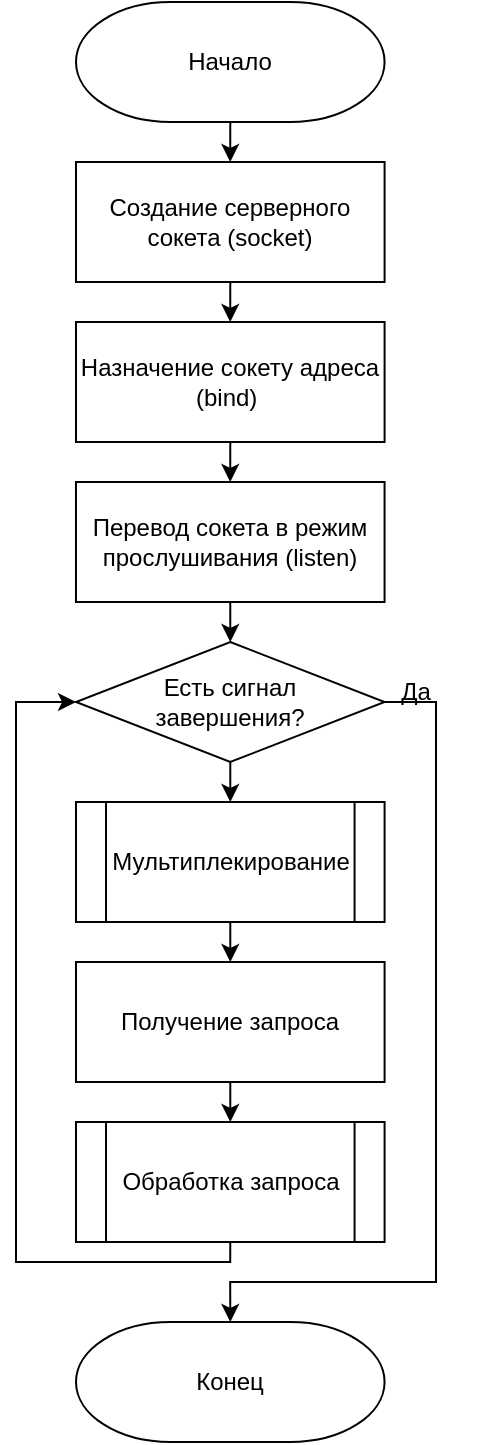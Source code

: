 <mxfile version="22.1.11" type="device" pages="2">
  <diagram name="Страница — 1" id="-D4-r2ETy_QLP-3sjfiQ">
    <mxGraphModel dx="880" dy="468" grid="1" gridSize="10" guides="1" tooltips="1" connect="1" arrows="1" fold="1" page="1" pageScale="1" pageWidth="827" pageHeight="1169" math="0" shadow="0">
      <root>
        <mxCell id="0" />
        <mxCell id="1" parent="0" />
        <mxCell id="HUv3qI3QcxO2FHqCol3O-12" style="edgeStyle=orthogonalEdgeStyle;rounded=0;orthogonalLoop=1;jettySize=auto;html=1;exitX=0.5;exitY=1;exitDx=0;exitDy=0;exitPerimeter=0;" parent="1" source="HUv3qI3QcxO2FHqCol3O-1" target="HUv3qI3QcxO2FHqCol3O-2" edge="1">
          <mxGeometry relative="1" as="geometry" />
        </mxCell>
        <mxCell id="HUv3qI3QcxO2FHqCol3O-1" value="Начало" style="strokeWidth=1;html=1;shape=mxgraph.flowchart.terminator;whiteSpace=wrap;spacingTop=0;aspect=fixed;strokeColor=default;" parent="1" vertex="1">
          <mxGeometry x="220" y="50" width="154.29" height="60" as="geometry" />
        </mxCell>
        <mxCell id="uCDWcNxH2wLMFYud2-rf-2" style="edgeStyle=orthogonalEdgeStyle;rounded=0;orthogonalLoop=1;jettySize=auto;html=1;exitX=0.5;exitY=1;exitDx=0;exitDy=0;" parent="1" source="HUv3qI3QcxO2FHqCol3O-2" target="HUv3qI3QcxO2FHqCol3O-4" edge="1">
          <mxGeometry relative="1" as="geometry" />
        </mxCell>
        <mxCell id="HUv3qI3QcxO2FHqCol3O-2" value="Создание серверного сокета (socket)" style="rounded=0;whiteSpace=wrap;html=1;spacingTop=0;aspect=fixed;" parent="1" vertex="1">
          <mxGeometry x="220" y="130" width="154.29" height="60" as="geometry" />
        </mxCell>
        <mxCell id="HUv3qI3QcxO2FHqCol3O-15" style="edgeStyle=orthogonalEdgeStyle;rounded=0;orthogonalLoop=1;jettySize=auto;html=1;exitX=0.5;exitY=1;exitDx=0;exitDy=0;" parent="1" source="HUv3qI3QcxO2FHqCol3O-4" target="HUv3qI3QcxO2FHqCol3O-5" edge="1">
          <mxGeometry relative="1" as="geometry" />
        </mxCell>
        <mxCell id="HUv3qI3QcxO2FHqCol3O-4" value="Назначение сокету адреса (bind)&amp;nbsp;" style="rounded=0;whiteSpace=wrap;html=1;spacingTop=0;aspect=fixed;" parent="1" vertex="1">
          <mxGeometry x="220" y="210" width="154.29" height="60" as="geometry" />
        </mxCell>
        <mxCell id="uCDWcNxH2wLMFYud2-rf-4" style="edgeStyle=orthogonalEdgeStyle;rounded=0;orthogonalLoop=1;jettySize=auto;html=1;exitX=0.5;exitY=1;exitDx=0;exitDy=0;entryX=0.5;entryY=0;entryDx=0;entryDy=0;" parent="1" source="HUv3qI3QcxO2FHqCol3O-5" target="HUv3qI3QcxO2FHqCol3O-6" edge="1">
          <mxGeometry relative="1" as="geometry" />
        </mxCell>
        <mxCell id="HUv3qI3QcxO2FHqCol3O-5" value="Перевод сокета в режим прослушивания (listen)" style="rounded=0;whiteSpace=wrap;html=1;spacingTop=0;aspect=fixed;" parent="1" vertex="1">
          <mxGeometry x="219.99" y="290" width="154.29" height="60" as="geometry" />
        </mxCell>
        <mxCell id="HUv3qI3QcxO2FHqCol3O-17" style="edgeStyle=orthogonalEdgeStyle;rounded=0;orthogonalLoop=1;jettySize=auto;html=1;exitX=0.5;exitY=1;exitDx=0;exitDy=0;entryX=0.5;entryY=0;entryDx=0;entryDy=0;" parent="1" source="HUv3qI3QcxO2FHqCol3O-6" target="HUv3qI3QcxO2FHqCol3O-8" edge="1">
          <mxGeometry relative="1" as="geometry" />
        </mxCell>
        <mxCell id="HUv3qI3QcxO2FHqCol3O-6" value="&lt;font style=&quot;font-size: 12px;&quot;&gt;Есть сигнал&lt;br&gt;завершения?&lt;/font&gt;" style="rhombus;whiteSpace=wrap;html=1;spacingTop=0;aspect=fixed;" parent="1" vertex="1">
          <mxGeometry x="220" y="370" width="154.29" height="60" as="geometry" />
        </mxCell>
        <mxCell id="HUv3qI3QcxO2FHqCol3O-18" style="edgeStyle=orthogonalEdgeStyle;rounded=0;orthogonalLoop=1;jettySize=auto;html=1;exitX=0.5;exitY=1;exitDx=0;exitDy=0;entryX=0.5;entryY=0;entryDx=0;entryDy=0;" parent="1" source="HUv3qI3QcxO2FHqCol3O-8" target="HUv3qI3QcxO2FHqCol3O-10" edge="1">
          <mxGeometry relative="1" as="geometry" />
        </mxCell>
        <mxCell id="HUv3qI3QcxO2FHqCol3O-8" value="Мультиплекирование" style="shape=process;whiteSpace=wrap;html=1;backgroundOutline=1;spacingTop=0;aspect=fixed;" parent="1" vertex="1">
          <mxGeometry x="220" y="450" width="154.29" height="60" as="geometry" />
        </mxCell>
        <mxCell id="HUv3qI3QcxO2FHqCol3O-22" style="edgeStyle=orthogonalEdgeStyle;rounded=0;orthogonalLoop=1;jettySize=auto;html=1;exitX=0.5;exitY=1;exitDx=0;exitDy=0;entryX=0;entryY=0.5;entryDx=0;entryDy=0;" parent="1" source="HUv3qI3QcxO2FHqCol3O-9" target="HUv3qI3QcxO2FHqCol3O-6" edge="1">
          <mxGeometry relative="1" as="geometry">
            <Array as="points">
              <mxPoint x="297" y="680" />
              <mxPoint x="190" y="680" />
              <mxPoint x="190" y="400" />
            </Array>
          </mxGeometry>
        </mxCell>
        <mxCell id="HUv3qI3QcxO2FHqCol3O-9" value="Обработка запроса" style="shape=process;whiteSpace=wrap;html=1;backgroundOutline=1;spacingTop=0;aspect=fixed;" parent="1" vertex="1">
          <mxGeometry x="220" y="610" width="154.29" height="60" as="geometry" />
        </mxCell>
        <mxCell id="HUv3qI3QcxO2FHqCol3O-19" style="edgeStyle=orthogonalEdgeStyle;rounded=0;orthogonalLoop=1;jettySize=auto;html=1;exitX=0.5;exitY=1;exitDx=0;exitDy=0;entryX=0.5;entryY=0;entryDx=0;entryDy=0;" parent="1" source="HUv3qI3QcxO2FHqCol3O-10" target="HUv3qI3QcxO2FHqCol3O-9" edge="1">
          <mxGeometry relative="1" as="geometry" />
        </mxCell>
        <mxCell id="HUv3qI3QcxO2FHqCol3O-10" value="Получение запроса" style="rounded=0;whiteSpace=wrap;html=1;spacingTop=0;aspect=fixed;" parent="1" vertex="1">
          <mxGeometry x="220" y="530" width="154.29" height="60" as="geometry" />
        </mxCell>
        <mxCell id="HUv3qI3QcxO2FHqCol3O-11" value="Конец" style="strokeWidth=1;html=1;shape=mxgraph.flowchart.terminator;whiteSpace=wrap;spacingTop=0;aspect=fixed;" parent="1" vertex="1">
          <mxGeometry x="220" y="710" width="154.29" height="60" as="geometry" />
        </mxCell>
        <mxCell id="HUv3qI3QcxO2FHqCol3O-21" style="edgeStyle=orthogonalEdgeStyle;rounded=0;orthogonalLoop=1;jettySize=auto;html=1;exitX=1;exitY=0.5;exitDx=0;exitDy=0;entryX=0.5;entryY=0;entryDx=0;entryDy=0;entryPerimeter=0;" parent="1" source="HUv3qI3QcxO2FHqCol3O-6" target="HUv3qI3QcxO2FHqCol3O-11" edge="1">
          <mxGeometry relative="1" as="geometry">
            <Array as="points">
              <mxPoint x="400" y="400" />
              <mxPoint x="400" y="690" />
              <mxPoint x="297" y="690" />
            </Array>
          </mxGeometry>
        </mxCell>
        <mxCell id="HUv3qI3QcxO2FHqCol3O-23" value="Да" style="text;html=1;strokeColor=none;fillColor=none;align=center;verticalAlign=middle;whiteSpace=wrap;rounded=0;" parent="1" vertex="1">
          <mxGeometry x="360" y="380" width="60" height="30" as="geometry" />
        </mxCell>
      </root>
    </mxGraphModel>
  </diagram>
  <diagram id="r2W_-dUEHmK5q-7LRHqQ" name="Страница — 2">
    <mxGraphModel dx="880" dy="468" grid="1" gridSize="10" guides="1" tooltips="1" connect="1" arrows="1" fold="1" page="1" pageScale="1" pageWidth="827" pageHeight="1169" math="0" shadow="0">
      <root>
        <mxCell id="0" />
        <mxCell id="1" parent="0" />
        <mxCell id="3hstmNYJIqmNNtgugE5O-1" style="edgeStyle=orthogonalEdgeStyle;rounded=0;orthogonalLoop=1;jettySize=auto;html=1;exitX=0.5;exitY=1;exitDx=0;exitDy=0;exitPerimeter=0;" parent="1" source="3hstmNYJIqmNNtgugE5O-2" target="3hstmNYJIqmNNtgugE5O-4" edge="1">
          <mxGeometry relative="1" as="geometry" />
        </mxCell>
        <mxCell id="3hstmNYJIqmNNtgugE5O-2" value="Начало" style="strokeWidth=1;html=1;shape=mxgraph.flowchart.terminator;whiteSpace=wrap;spacingTop=0;aspect=fixed;strokeColor=default;" parent="1" vertex="1">
          <mxGeometry x="220" y="50" width="154.29" height="60" as="geometry" />
        </mxCell>
        <mxCell id="3hstmNYJIqmNNtgugE5O-20" style="edgeStyle=orthogonalEdgeStyle;rounded=0;orthogonalLoop=1;jettySize=auto;html=1;exitX=0.5;exitY=1;exitDx=0;exitDy=0;" parent="1" source="3hstmNYJIqmNNtgugE5O-4" target="3hstmNYJIqmNNtgugE5O-10" edge="1">
          <mxGeometry relative="1" as="geometry" />
        </mxCell>
        <mxCell id="3hstmNYJIqmNNtgugE5O-4" value="Создание пула потоков (pthread_create)" style="rounded=0;whiteSpace=wrap;html=1;spacingTop=0;aspect=fixed;" parent="1" vertex="1">
          <mxGeometry x="220" y="130" width="154.29" height="60" as="geometry" />
        </mxCell>
        <mxCell id="3hstmNYJIqmNNtgugE5O-28" style="edgeStyle=orthogonalEdgeStyle;rounded=0;orthogonalLoop=1;jettySize=auto;html=1;exitX=1;exitY=0.5;exitDx=0;exitDy=0;entryX=0.5;entryY=0;entryDx=0;entryDy=0;" parent="1" source="3hstmNYJIqmNNtgugE5O-10" target="3hstmNYJIqmNNtgugE5O-22" edge="1">
          <mxGeometry relative="1" as="geometry">
            <Array as="points">
              <mxPoint x="394" y="240" />
              <mxPoint x="394" y="610" />
              <mxPoint x="297" y="610" />
            </Array>
          </mxGeometry>
        </mxCell>
        <mxCell id="BHH1dOMwADtX7YsdqRWn-1" style="edgeStyle=orthogonalEdgeStyle;rounded=0;orthogonalLoop=1;jettySize=auto;html=1;exitX=0.5;exitY=1;exitDx=0;exitDy=0;entryX=0.5;entryY=0;entryDx=0;entryDy=0;" edge="1" parent="1" source="3hstmNYJIqmNNtgugE5O-10" target="3hstmNYJIqmNNtgugE5O-16">
          <mxGeometry relative="1" as="geometry" />
        </mxCell>
        <mxCell id="3hstmNYJIqmNNtgugE5O-10" value="&lt;font style=&quot;font-size: 12px;&quot;&gt;Есть сигнал&lt;br&gt;завершения?&lt;/font&gt;" style="rhombus;whiteSpace=wrap;html=1;spacingTop=0;aspect=fixed;" parent="1" vertex="1">
          <mxGeometry x="220" y="210" width="154.29" height="60" as="geometry" />
        </mxCell>
        <mxCell id="BHH1dOMwADtX7YsdqRWn-5" style="edgeStyle=orthogonalEdgeStyle;rounded=0;orthogonalLoop=1;jettySize=auto;html=1;exitX=0.5;exitY=1;exitDx=0;exitDy=0;" edge="1" parent="1" source="3hstmNYJIqmNNtgugE5O-14" target="3hstmNYJIqmNNtgugE5O-25">
          <mxGeometry relative="1" as="geometry" />
        </mxCell>
        <mxCell id="3hstmNYJIqmNNtgugE5O-14" value="Обработка запроса потоком" style="shape=process;whiteSpace=wrap;html=1;backgroundOutline=1;spacingTop=0;aspect=fixed;" parent="1" vertex="1">
          <mxGeometry x="220" y="440" width="154.29" height="60" as="geometry" />
        </mxCell>
        <mxCell id="BHH1dOMwADtX7YsdqRWn-2" style="edgeStyle=orthogonalEdgeStyle;rounded=0;orthogonalLoop=1;jettySize=auto;html=1;exitX=0.5;exitY=1;exitDx=0;exitDy=0;" edge="1" parent="1" source="3hstmNYJIqmNNtgugE5O-16" target="3hstmNYJIqmNNtgugE5O-23">
          <mxGeometry relative="1" as="geometry" />
        </mxCell>
        <mxCell id="3hstmNYJIqmNNtgugE5O-16" value="Ожидание задания для выполнения" style="rounded=0;whiteSpace=wrap;html=1;spacingTop=0;aspect=fixed;" parent="1" vertex="1">
          <mxGeometry x="220" y="280" width="154.29" height="60" as="geometry" />
        </mxCell>
        <mxCell id="3hstmNYJIqmNNtgugE5O-17" value="Конец" style="strokeWidth=1;html=1;shape=mxgraph.flowchart.terminator;whiteSpace=wrap;spacingTop=0;aspect=fixed;" parent="1" vertex="1">
          <mxGeometry x="220" y="700" width="154.29" height="60" as="geometry" />
        </mxCell>
        <mxCell id="3hstmNYJIqmNNtgugE5O-19" value="Да" style="text;html=1;strokeColor=none;fillColor=none;align=center;verticalAlign=middle;whiteSpace=wrap;rounded=0;" parent="1" vertex="1">
          <mxGeometry x="354" y="220" width="60" height="30" as="geometry" />
        </mxCell>
        <mxCell id="3hstmNYJIqmNNtgugE5O-22" value="Завершение пула потоков&amp;nbsp;" style="rounded=0;whiteSpace=wrap;html=1;spacingTop=0;aspect=fixed;" parent="1" vertex="1">
          <mxGeometry x="220" y="620" width="154.29" height="60" as="geometry" />
        </mxCell>
        <mxCell id="BHH1dOMwADtX7YsdqRWn-3" style="edgeStyle=orthogonalEdgeStyle;rounded=0;orthogonalLoop=1;jettySize=auto;html=1;exitX=0.5;exitY=1;exitDx=0;exitDy=0;entryX=0.5;entryY=0;entryDx=0;entryDy=0;" edge="1" parent="1" source="3hstmNYJIqmNNtgugE5O-23" target="3hstmNYJIqmNNtgugE5O-14">
          <mxGeometry relative="1" as="geometry" />
        </mxCell>
        <mxCell id="3hstmNYJIqmNNtgugE5O-23" value="Ожидание свободного потока" style="rounded=0;whiteSpace=wrap;html=1;spacingTop=0;aspect=fixed;" parent="1" vertex="1">
          <mxGeometry x="220" y="360" width="154.29" height="60" as="geometry" />
        </mxCell>
        <mxCell id="3hstmNYJIqmNNtgugE5O-30" style="edgeStyle=orthogonalEdgeStyle;rounded=0;orthogonalLoop=1;jettySize=auto;html=1;exitX=0.5;exitY=1;exitDx=0;exitDy=0;entryX=0;entryY=0.5;entryDx=0;entryDy=0;" parent="1" source="3hstmNYJIqmNNtgugE5O-25" target="3hstmNYJIqmNNtgugE5O-10" edge="1">
          <mxGeometry relative="1" as="geometry" />
        </mxCell>
        <mxCell id="3hstmNYJIqmNNtgugE5O-25" value="Возвращение потока в пул" style="rounded=0;whiteSpace=wrap;html=1;spacingTop=0;aspect=fixed;" parent="1" vertex="1">
          <mxGeometry x="220" y="520" width="154.29" height="60" as="geometry" />
        </mxCell>
        <mxCell id="3hstmNYJIqmNNtgugE5O-29" style="edgeStyle=orthogonalEdgeStyle;rounded=0;orthogonalLoop=1;jettySize=auto;html=1;exitX=0.5;exitY=1;exitDx=0;exitDy=0;entryX=0.5;entryY=0;entryDx=0;entryDy=0;entryPerimeter=0;" parent="1" source="3hstmNYJIqmNNtgugE5O-22" target="3hstmNYJIqmNNtgugE5O-17" edge="1">
          <mxGeometry relative="1" as="geometry" />
        </mxCell>
      </root>
    </mxGraphModel>
  </diagram>
</mxfile>
